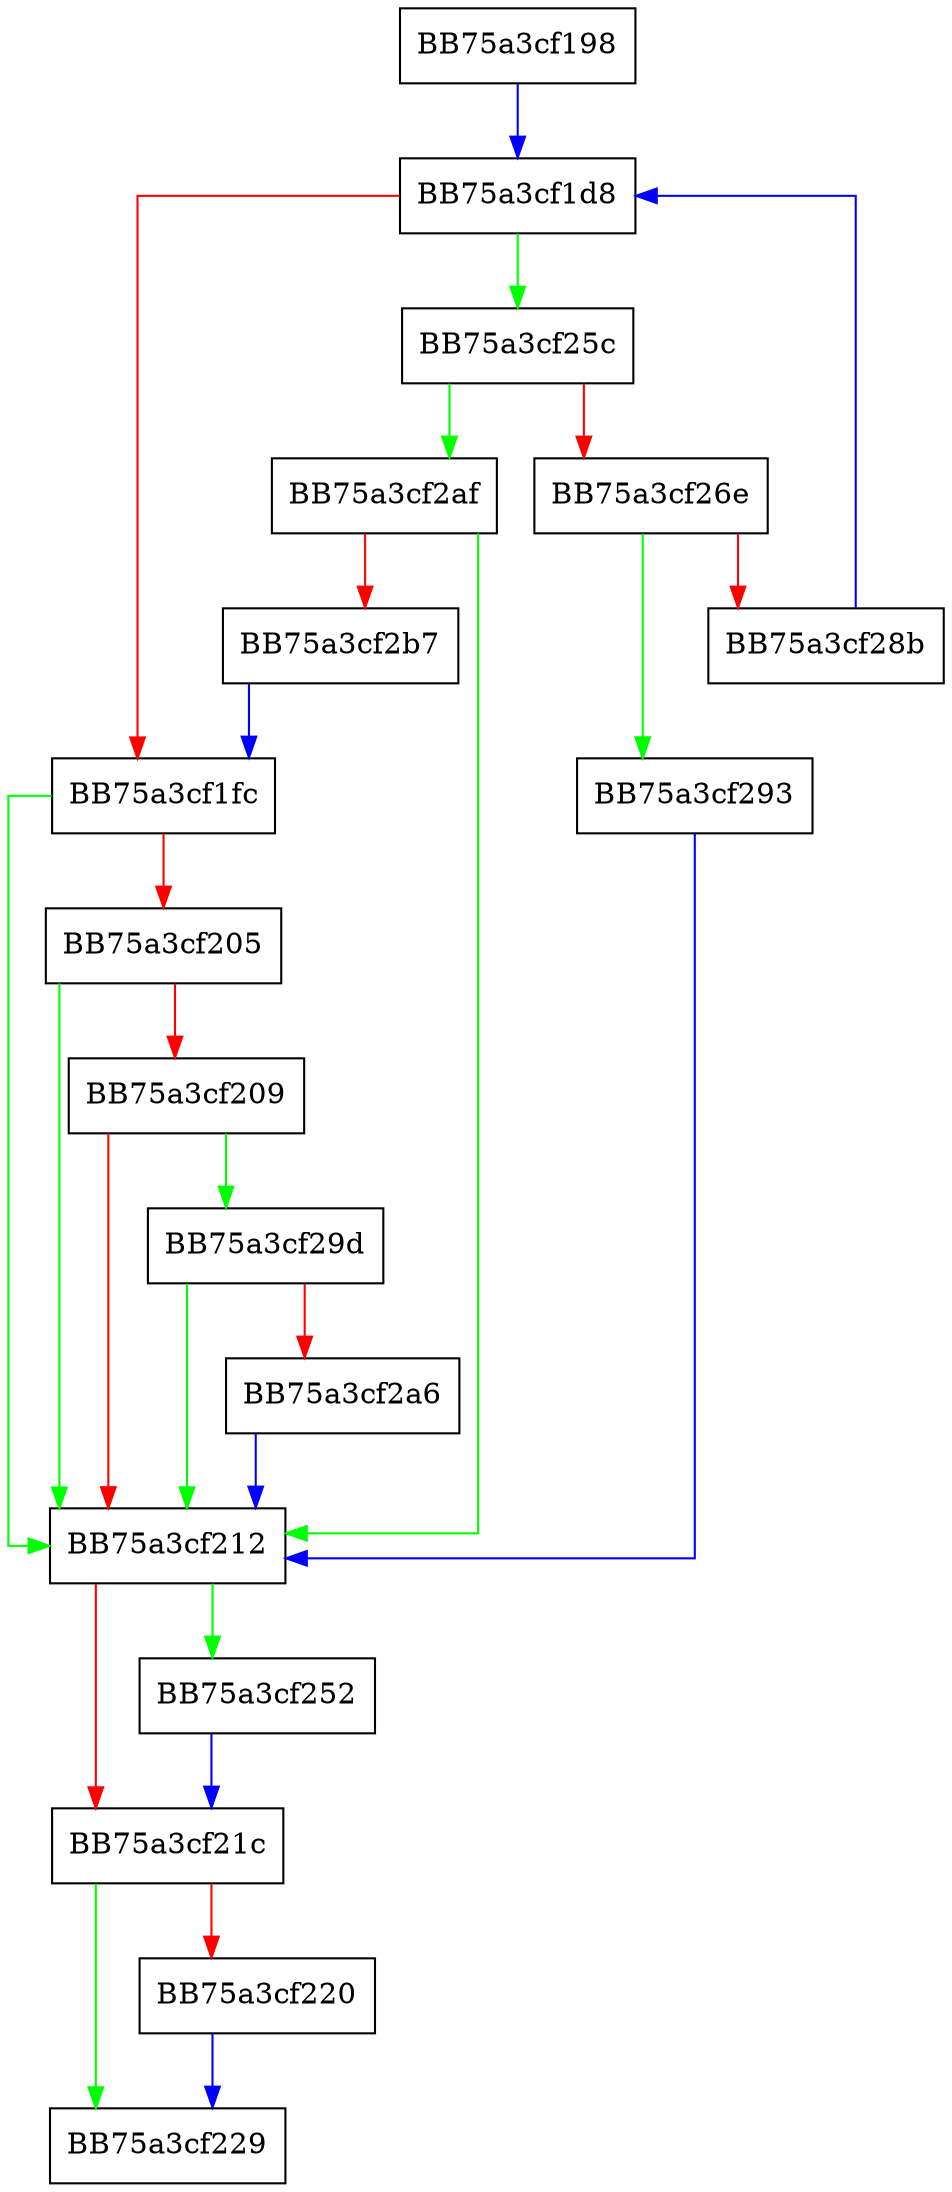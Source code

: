 digraph FileHasAds {
  node [shape="box"];
  graph [splines=ortho];
  BB75a3cf198 -> BB75a3cf1d8 [color="blue"];
  BB75a3cf1d8 -> BB75a3cf25c [color="green"];
  BB75a3cf1d8 -> BB75a3cf1fc [color="red"];
  BB75a3cf1fc -> BB75a3cf212 [color="green"];
  BB75a3cf1fc -> BB75a3cf205 [color="red"];
  BB75a3cf205 -> BB75a3cf212 [color="green"];
  BB75a3cf205 -> BB75a3cf209 [color="red"];
  BB75a3cf209 -> BB75a3cf29d [color="green"];
  BB75a3cf209 -> BB75a3cf212 [color="red"];
  BB75a3cf212 -> BB75a3cf252 [color="green"];
  BB75a3cf212 -> BB75a3cf21c [color="red"];
  BB75a3cf21c -> BB75a3cf229 [color="green"];
  BB75a3cf21c -> BB75a3cf220 [color="red"];
  BB75a3cf220 -> BB75a3cf229 [color="blue"];
  BB75a3cf252 -> BB75a3cf21c [color="blue"];
  BB75a3cf25c -> BB75a3cf2af [color="green"];
  BB75a3cf25c -> BB75a3cf26e [color="red"];
  BB75a3cf26e -> BB75a3cf293 [color="green"];
  BB75a3cf26e -> BB75a3cf28b [color="red"];
  BB75a3cf28b -> BB75a3cf1d8 [color="blue"];
  BB75a3cf293 -> BB75a3cf212 [color="blue"];
  BB75a3cf29d -> BB75a3cf212 [color="green"];
  BB75a3cf29d -> BB75a3cf2a6 [color="red"];
  BB75a3cf2a6 -> BB75a3cf212 [color="blue"];
  BB75a3cf2af -> BB75a3cf212 [color="green"];
  BB75a3cf2af -> BB75a3cf2b7 [color="red"];
  BB75a3cf2b7 -> BB75a3cf1fc [color="blue"];
}